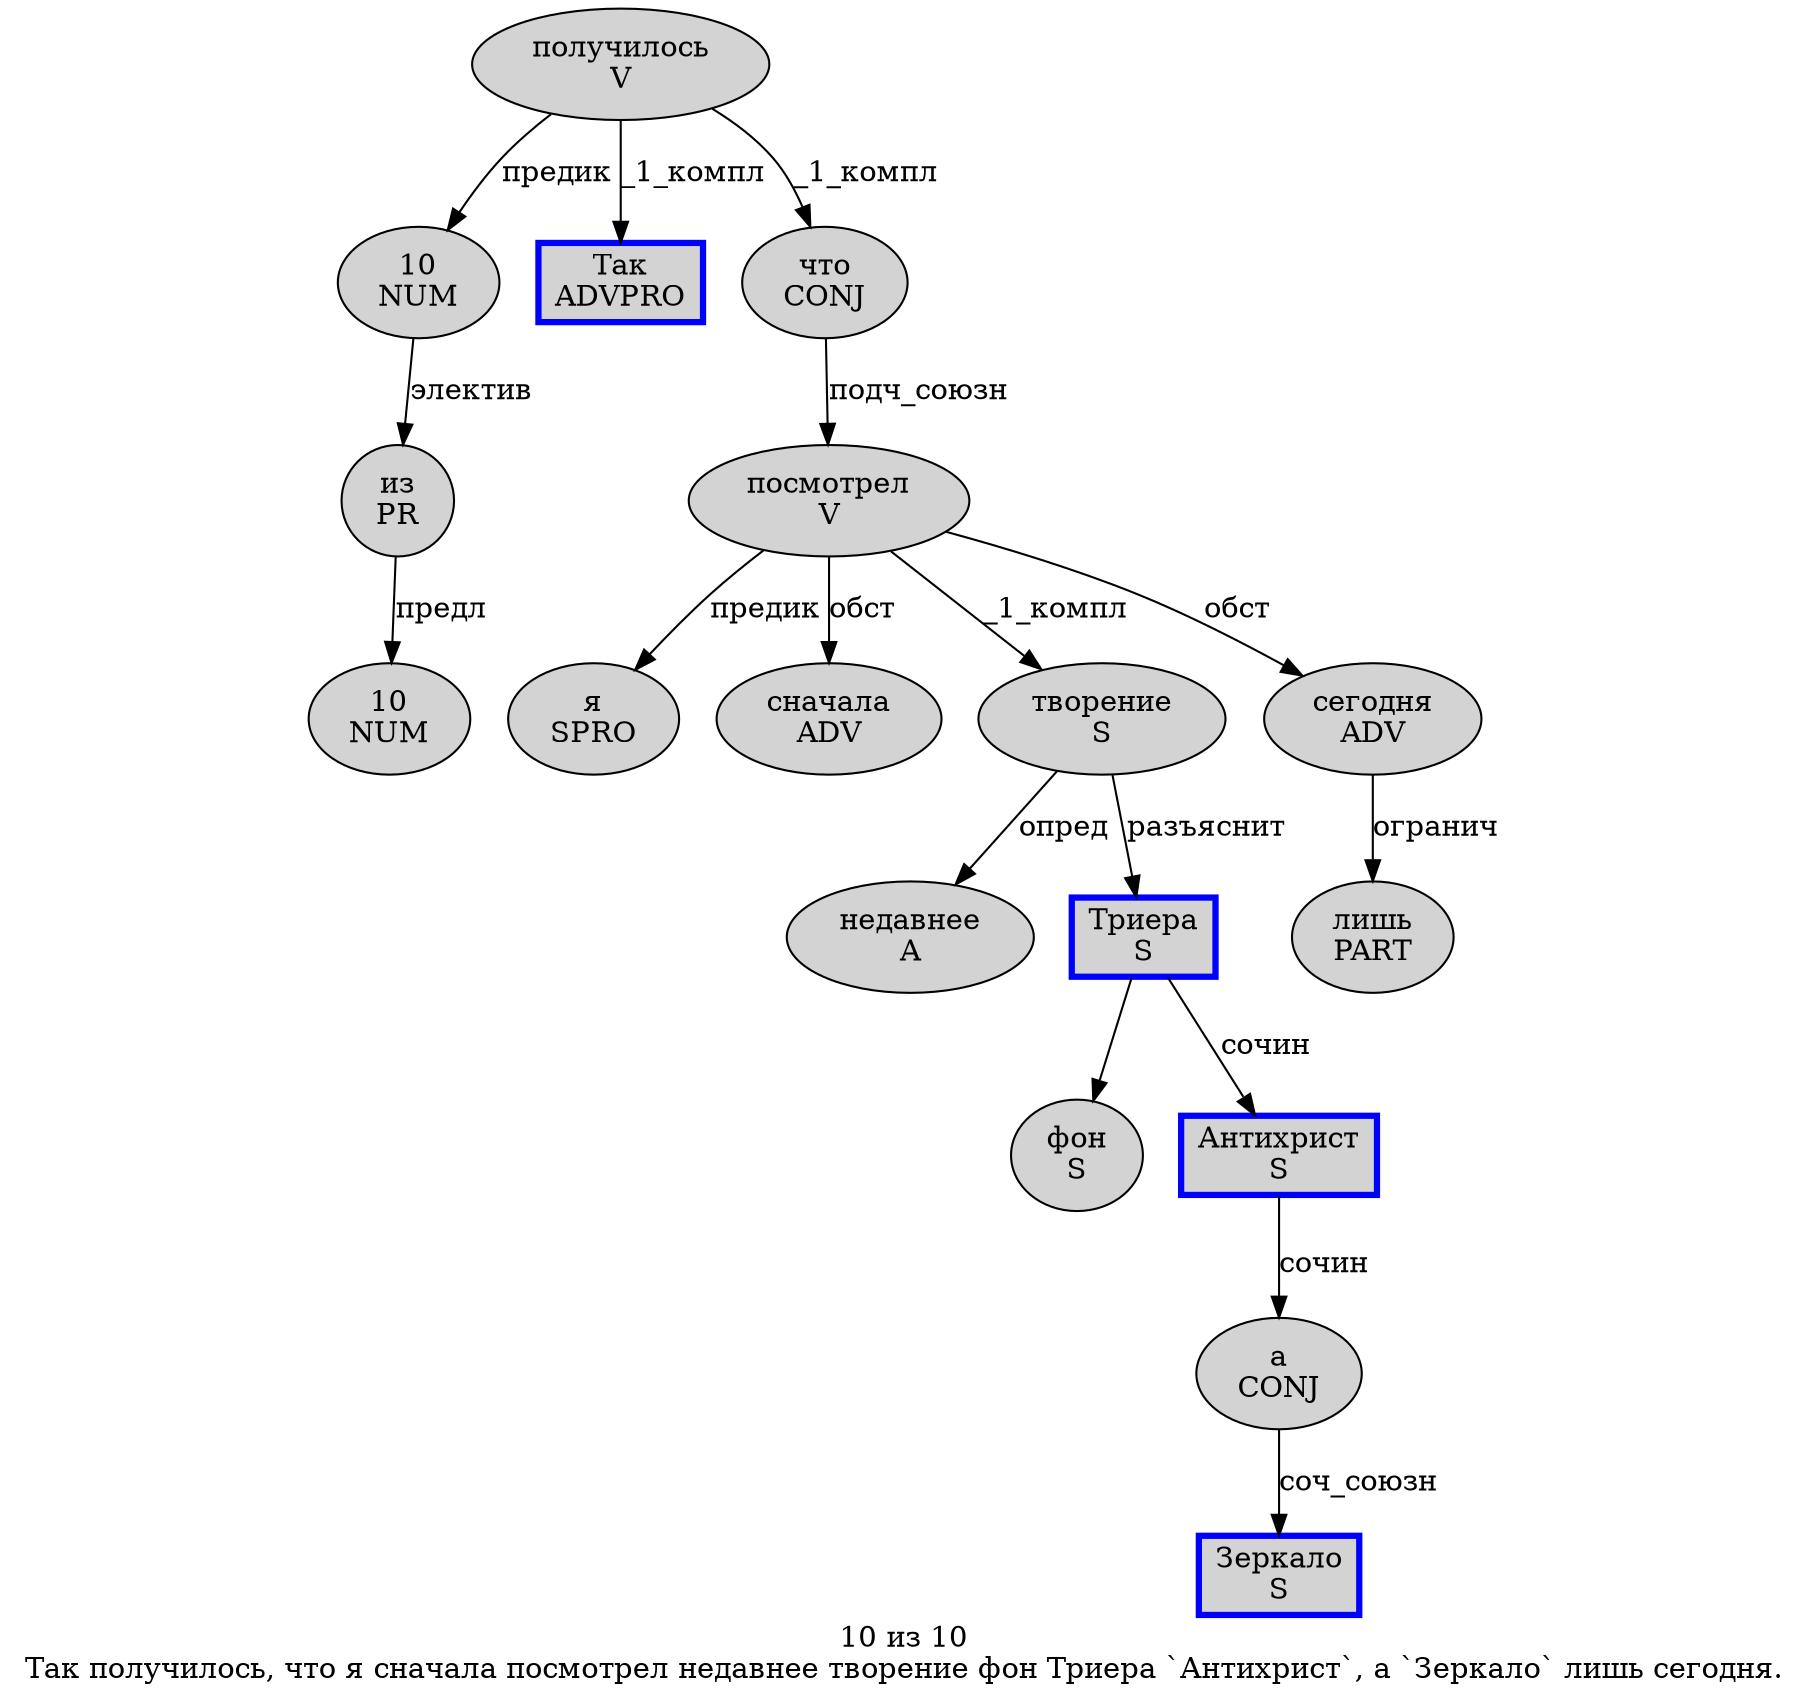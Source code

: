 digraph SENTENCE_2155 {
	graph [label="10 из 10
Так получилось, что я сначала посмотрел недавнее творение фон Триера `Антихрист`, а `Зеркало` лишь сегодня."]
	node [style=filled]
		0 [label="10
NUM" color="" fillcolor=lightgray penwidth=1 shape=ellipse]
		1 [label="из
PR" color="" fillcolor=lightgray penwidth=1 shape=ellipse]
		2 [label="10
NUM" color="" fillcolor=lightgray penwidth=1 shape=ellipse]
		3 [label="Так
ADVPRO" color=blue fillcolor=lightgray penwidth=3 shape=box]
		4 [label="получилось
V" color="" fillcolor=lightgray penwidth=1 shape=ellipse]
		6 [label="что
CONJ" color="" fillcolor=lightgray penwidth=1 shape=ellipse]
		7 [label="я
SPRO" color="" fillcolor=lightgray penwidth=1 shape=ellipse]
		8 [label="сначала
ADV" color="" fillcolor=lightgray penwidth=1 shape=ellipse]
		9 [label="посмотрел
V" color="" fillcolor=lightgray penwidth=1 shape=ellipse]
		10 [label="недавнее
A" color="" fillcolor=lightgray penwidth=1 shape=ellipse]
		11 [label="творение
S" color="" fillcolor=lightgray penwidth=1 shape=ellipse]
		12 [label="фон
S" color="" fillcolor=lightgray penwidth=1 shape=ellipse]
		13 [label="Триера
S" color=blue fillcolor=lightgray penwidth=3 shape=box]
		15 [label="Антихрист
S" color=blue fillcolor=lightgray penwidth=3 shape=box]
		18 [label="а
CONJ" color="" fillcolor=lightgray penwidth=1 shape=ellipse]
		20 [label="Зеркало
S" color=blue fillcolor=lightgray penwidth=3 shape=box]
		22 [label="лишь
PART" color="" fillcolor=lightgray penwidth=1 shape=ellipse]
		23 [label="сегодня
ADV" color="" fillcolor=lightgray penwidth=1 shape=ellipse]
			15 -> 18 [label="сочин"]
			23 -> 22 [label="огранич"]
			0 -> 1 [label="электив"]
			1 -> 2 [label="предл"]
			18 -> 20 [label="соч_союзн"]
			4 -> 0 [label="предик"]
			4 -> 3 [label="_1_компл"]
			4 -> 6 [label="_1_компл"]
			9 -> 7 [label="предик"]
			9 -> 8 [label="обст"]
			9 -> 11 [label="_1_компл"]
			9 -> 23 [label="обст"]
			13 -> 12
			13 -> 15 [label="сочин"]
			11 -> 10 [label="опред"]
			11 -> 13 [label="разъяснит"]
			6 -> 9 [label="подч_союзн"]
}